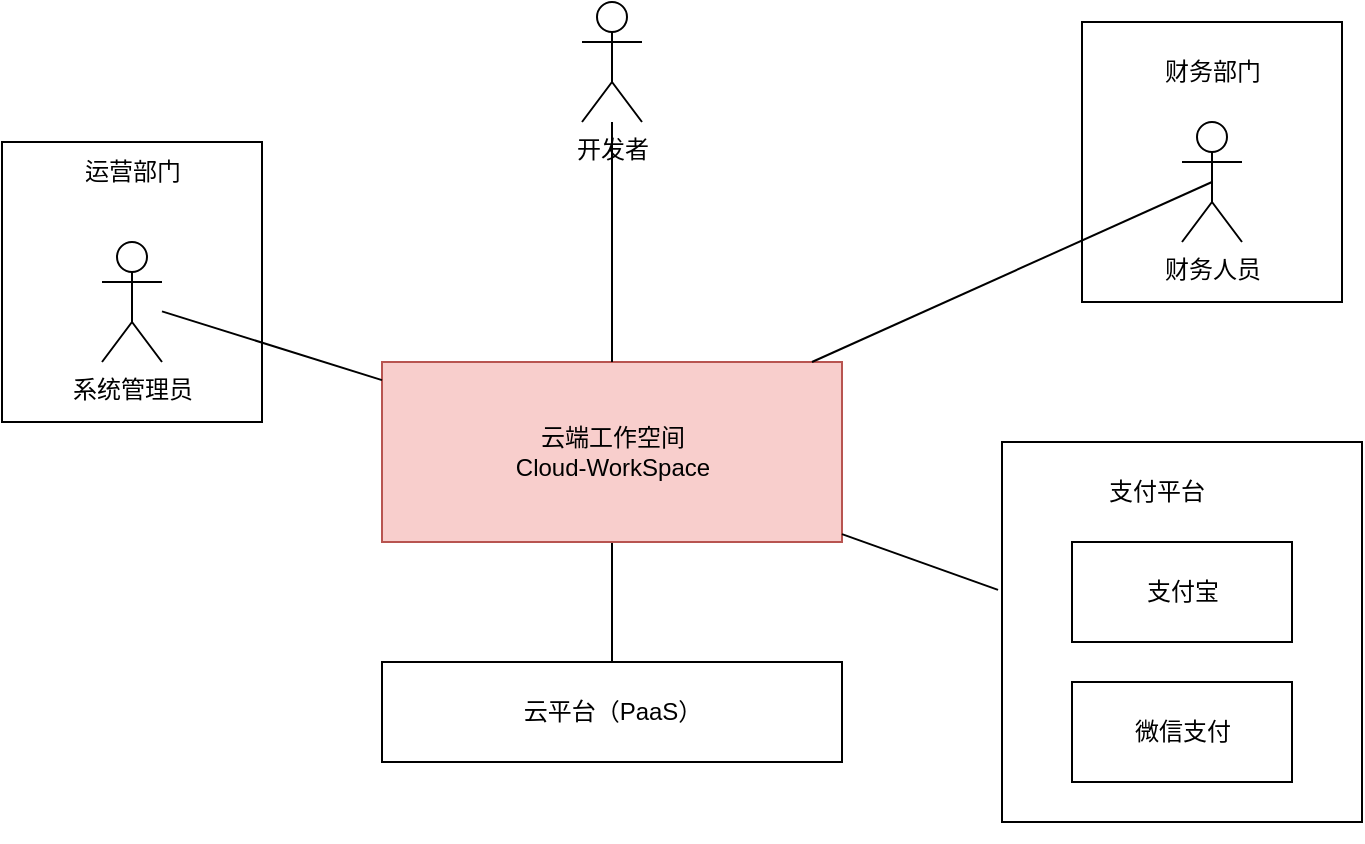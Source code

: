 <mxfile>
    <diagram id="qIa3STP4dFM9xJyBpKSl" name="上下文图">
        <mxGraphModel dx="1016" dy="678" grid="1" gridSize="10" guides="1" tooltips="1" connect="1" arrows="1" fold="1" page="1" pageScale="1" pageWidth="827" pageHeight="1169" math="0" shadow="0">
            <root>
                <mxCell id="0"/>
                <mxCell id="1" parent="0"/>
                <mxCell id="16" style="edgeStyle=none;html=1;endArrow=none;endFill=0;" edge="1" parent="1" source="2" target="3">
                    <mxGeometry relative="1" as="geometry"/>
                </mxCell>
                <mxCell id="2" value="云端工作空间&lt;br&gt;Cloud-WorkSpace" style="html=1;fillColor=#f8cecc;strokeColor=#b85450;" vertex="1" parent="1">
                    <mxGeometry x="260" y="300" width="230" height="90" as="geometry"/>
                </mxCell>
                <mxCell id="3" value="云平台（PaaS）" style="html=1;" vertex="1" parent="1">
                    <mxGeometry x="260" y="450" width="230" height="50" as="geometry"/>
                </mxCell>
                <mxCell id="22" value="" style="group" vertex="1" connectable="0" parent="1">
                    <mxGeometry x="70" y="190" width="130" height="140" as="geometry"/>
                </mxCell>
                <mxCell id="20" value="" style="rounded=0;whiteSpace=wrap;html=1;" vertex="1" parent="22">
                    <mxGeometry width="130" height="140" as="geometry"/>
                </mxCell>
                <mxCell id="21" value="运营部门" style="text;html=1;align=center;verticalAlign=middle;resizable=0;points=[];autosize=1;strokeColor=none;fillColor=none;" vertex="1" parent="22">
                    <mxGeometry x="30" width="70" height="30" as="geometry"/>
                </mxCell>
                <mxCell id="5" value="系统管理员" style="shape=umlActor;verticalLabelPosition=bottom;verticalAlign=top;html=1;" vertex="1" parent="22">
                    <mxGeometry x="50" y="50" width="30" height="60" as="geometry"/>
                </mxCell>
                <mxCell id="19" style="edgeStyle=none;html=1;endArrow=none;endFill=0;" edge="1" parent="1" source="5" target="2">
                    <mxGeometry relative="1" as="geometry"/>
                </mxCell>
                <mxCell id="24" value="" style="group" vertex="1" connectable="0" parent="1">
                    <mxGeometry x="610" y="140" width="130" height="140" as="geometry"/>
                </mxCell>
                <mxCell id="25" value="" style="rounded=0;whiteSpace=wrap;html=1;" vertex="1" parent="24">
                    <mxGeometry y="-10" width="130" height="140" as="geometry"/>
                </mxCell>
                <mxCell id="26" value="财务部门" style="text;html=1;align=center;verticalAlign=middle;resizable=0;points=[];autosize=1;strokeColor=none;fillColor=none;" vertex="1" parent="24">
                    <mxGeometry x="30" width="70" height="30" as="geometry"/>
                </mxCell>
                <mxCell id="6" value="财务人员" style="shape=umlActor;verticalLabelPosition=bottom;verticalAlign=top;html=1;" vertex="1" parent="24">
                    <mxGeometry x="50" y="40" width="30" height="60" as="geometry"/>
                </mxCell>
                <mxCell id="14" style="edgeStyle=none;html=1;endArrow=none;endFill=0;exitX=0.5;exitY=0.5;exitDx=0;exitDy=0;exitPerimeter=0;" edge="1" parent="1" source="6" target="2">
                    <mxGeometry relative="1" as="geometry">
                        <mxPoint x="590" y="345" as="sourcePoint"/>
                    </mxGeometry>
                </mxCell>
                <mxCell id="27" value="" style="group" vertex="1" connectable="0" parent="1">
                    <mxGeometry x="570" y="350" width="180" height="190" as="geometry"/>
                </mxCell>
                <mxCell id="28" value="" style="rounded=0;whiteSpace=wrap;html=1;" vertex="1" parent="27">
                    <mxGeometry y="-10" width="180" height="190" as="geometry"/>
                </mxCell>
                <mxCell id="29" value="支付平台" style="text;html=1;align=center;verticalAlign=middle;resizable=0;points=[];autosize=1;strokeColor=none;fillColor=none;" vertex="1" parent="27">
                    <mxGeometry x="41.538" width="70" height="30" as="geometry"/>
                </mxCell>
                <mxCell id="17" value="支付宝" style="html=1;" vertex="1" parent="27">
                    <mxGeometry x="35" y="40" width="110" height="50" as="geometry"/>
                </mxCell>
                <mxCell id="30" value="微信支付" style="html=1;" vertex="1" parent="27">
                    <mxGeometry x="35" y="110" width="110" height="50" as="geometry"/>
                </mxCell>
                <mxCell id="15" style="edgeStyle=none;html=1;endArrow=none;endFill=0;" edge="1" parent="1" source="4" target="2">
                    <mxGeometry relative="1" as="geometry"/>
                </mxCell>
                <mxCell id="4" value="开发者" style="shape=umlActor;verticalLabelPosition=bottom;verticalAlign=top;html=1;" vertex="1" parent="1">
                    <mxGeometry x="360" y="120" width="30" height="60" as="geometry"/>
                </mxCell>
                <mxCell id="18" style="edgeStyle=none;html=1;endArrow=none;endFill=0;entryX=-0.011;entryY=0.389;entryDx=0;entryDy=0;entryPerimeter=0;" edge="1" parent="1" source="2" target="28">
                    <mxGeometry relative="1" as="geometry"/>
                </mxCell>
            </root>
        </mxGraphModel>
    </diagram>
</mxfile>